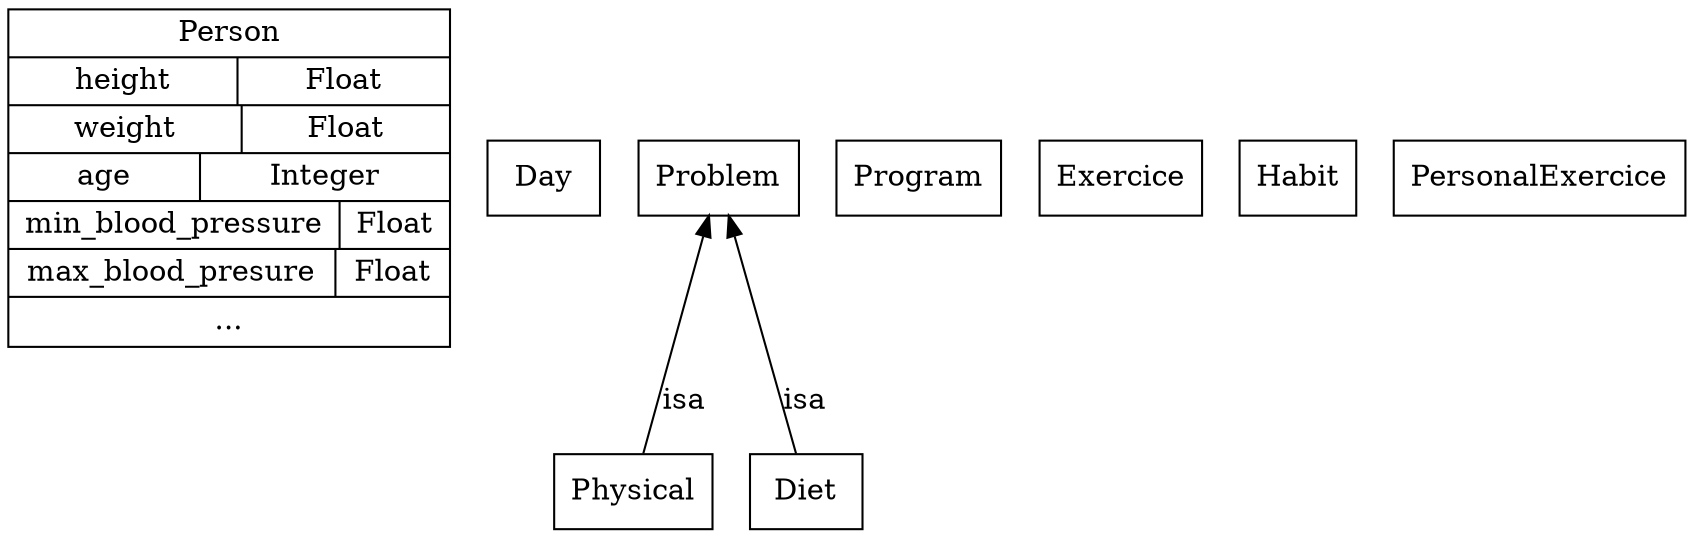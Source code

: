 digraph ontologia {
	graph [bb="0,0,691,249"];
	node [label="\N"];
	Person	[color="0.0,0.0,0.0",
		fontcolor="0.0,0.0,0.0",
		height=2.25,
		label="{Person|{height|Float}|{weight|Float}|{age|Integer}|{min_blood_pressure|Float}|{max_blood_presure|Float}|{...}}",
		pos="86,168",
		rects="0,225.5,172,248.5 0,202.5,88,225.5 88,202.5,172,225.5 0,179.5,90,202.5 90,179.5,172,202.5 0,156.5,76,179.5 76,156.5,172,179.5 0,\
133.5,127,156.5 127,133.5,172,156.5 0,110.5,125,133.5 125,110.5,172,133.5 0,87.5,172,110.5",
		shape=record,
		width=2.3889];
	Day	[color="0.0,0.0,0.0",
		fontcolor="0.0,0.0,0.0",
		height=0.5,
		label=Day,
		pos="217,168",
		shape=box,
		width=0.75];
	Physical	[color="0.0,0.0,0.0",
		fontcolor="0.0,0.0,0.0",
		height=0.5,
		label=Physical,
		pos="256,18",
		shape=box,
		width=0.875];
	Problem	[color="0.0,0.0,0.0",
		fontcolor="0.0,0.0,0.0",
		height=0.5,
		label=Problem,
		pos="294,168",
		shape=box,
		width=0.88889];
	Problem -> Physical	[color="0.0,0.0,0.0",
		dir=back,
		fontcolor="0.0,0.0,0.0",
		label=isa,
		lp="277,61.5",
		pos="s,289.57,149.73 287.03,139.84 279.26,109.59 266.94,61.603 260.41,36.157"];
	Diet	[color="0.0,0.0,0.0",
		fontcolor="0.0,0.0,0.0",
		height=0.5,
		label=Diet,
		pos="333,18",
		shape=box,
		width=0.75];
	Problem -> Diet	[color="0.0,0.0,0.0",
		dir=back,
		fontcolor="0.0,0.0,0.0",
		label=isa,
		lp="331,61.5",
		pos="s,298.55,149.73 301.16,139.84 309.13,109.59 321.77,61.603 328.48,36.157"];
	Program	[color="0.0,0.0,0.0",
		fontcolor="0.0,0.0,0.0",
		height=0.5,
		label=Program,
		pos="377,168",
		shape=box,
		width=0.90278];
	Exercice	[color="0.0,0.0,0.0",
		fontcolor="0.0,0.0,0.0",
		height=0.5,
		label=Exercice,
		pos="459,168",
		shape=box,
		width=0.875];
	Habit	[color="0.0,0.0,0.0",
		fontcolor="0.0,0.0,0.0",
		height=0.5,
		label=Habit,
		pos="536,168",
		shape=box,
		width=0.75];
	PersonalExercice	[color="0.0,0.0,0.0",
		fontcolor="0.0,0.0,0.0",
		height=0.5,
		label=PersonalExercice,
		pos="636,168",
		shape=box,
		width=1.5278];
}
